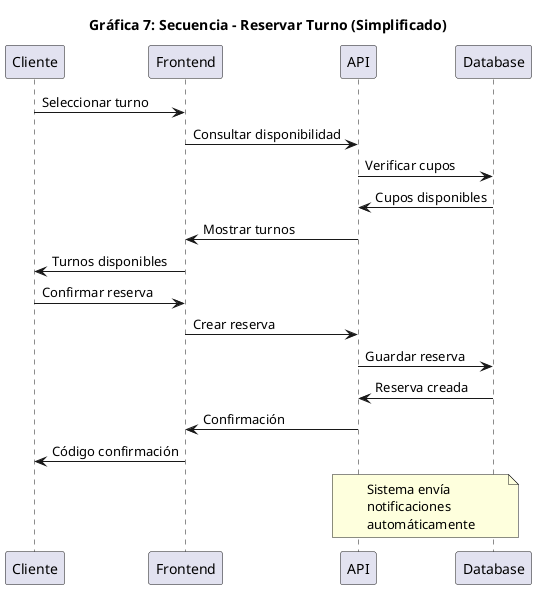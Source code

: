 @startuml secuencia-reserva-simple
title Gráfica 7: Secuencia - Reservar Turno (Simplificado)

participant "Cliente" as C
participant "Frontend" as F
participant "API" as A
participant "Database" as D

C -> F: Seleccionar turno
F -> A: Consultar disponibilidad
A -> D: Verificar cupos
D -> A: Cupos disponibles
A -> F: Mostrar turnos
F -> C: Turnos disponibles

C -> F: Confirmar reserva
F -> A: Crear reserva
A -> D: Guardar reserva
D -> A: Reserva creada
A -> F: Confirmación
F -> C: Código confirmación

note over A, D
  Sistema envía
  notificaciones
  automáticamente
end note

@enduml